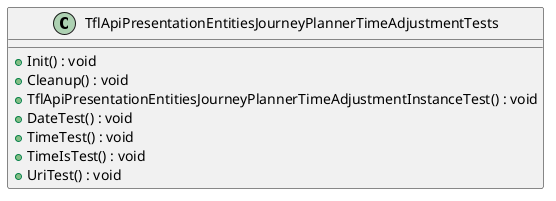 @startuml
class TflApiPresentationEntitiesJourneyPlannerTimeAdjustmentTests {
    + Init() : void
    + Cleanup() : void
    + TflApiPresentationEntitiesJourneyPlannerTimeAdjustmentInstanceTest() : void
    + DateTest() : void
    + TimeTest() : void
    + TimeIsTest() : void
    + UriTest() : void
}
@enduml
